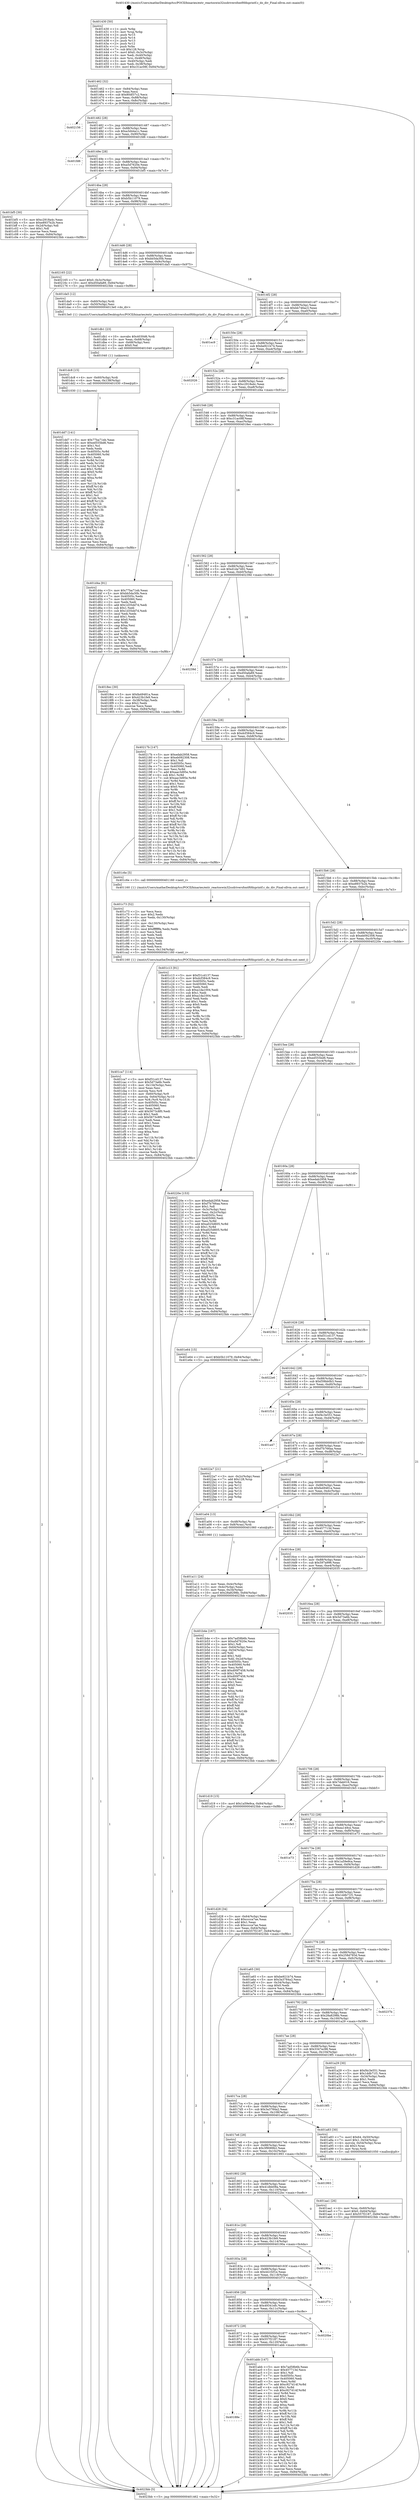 digraph "0x401430" {
  label = "0x401430 (/mnt/c/Users/mathe/Desktop/tcc/POCII/binaries/extr_reactoswin32ssdriversfontftfdsprintf.c_do_div_Final-ollvm.out::main(0))"
  labelloc = "t"
  node[shape=record]

  Entry [label="",width=0.3,height=0.3,shape=circle,fillcolor=black,style=filled]
  "0x401462" [label="{
     0x401462 [32]\l
     | [instrs]\l
     &nbsp;&nbsp;0x401462 \<+6\>: mov -0x84(%rbp),%eax\l
     &nbsp;&nbsp;0x401468 \<+2\>: mov %eax,%ecx\l
     &nbsp;&nbsp;0x40146a \<+6\>: sub $0x80df37c2,%ecx\l
     &nbsp;&nbsp;0x401470 \<+6\>: mov %eax,-0x88(%rbp)\l
     &nbsp;&nbsp;0x401476 \<+6\>: mov %ecx,-0x8c(%rbp)\l
     &nbsp;&nbsp;0x40147c \<+6\>: je 0000000000402156 \<main+0xd26\>\l
  }"]
  "0x402156" [label="{
     0x402156\l
  }", style=dashed]
  "0x401482" [label="{
     0x401482 [28]\l
     | [instrs]\l
     &nbsp;&nbsp;0x401482 \<+5\>: jmp 0000000000401487 \<main+0x57\>\l
     &nbsp;&nbsp;0x401487 \<+6\>: mov -0x88(%rbp),%eax\l
     &nbsp;&nbsp;0x40148d \<+5\>: sub $0xa3d44a1c,%eax\l
     &nbsp;&nbsp;0x401492 \<+6\>: mov %eax,-0x90(%rbp)\l
     &nbsp;&nbsp;0x401498 \<+6\>: je 0000000000401fd6 \<main+0xba6\>\l
  }"]
  Exit [label="",width=0.3,height=0.3,shape=circle,fillcolor=black,style=filled,peripheries=2]
  "0x401fd6" [label="{
     0x401fd6\l
  }", style=dashed]
  "0x40149e" [label="{
     0x40149e [28]\l
     | [instrs]\l
     &nbsp;&nbsp;0x40149e \<+5\>: jmp 00000000004014a3 \<main+0x73\>\l
     &nbsp;&nbsp;0x4014a3 \<+6\>: mov -0x88(%rbp),%eax\l
     &nbsp;&nbsp;0x4014a9 \<+5\>: sub $0xa5d7620e,%eax\l
     &nbsp;&nbsp;0x4014ae \<+6\>: mov %eax,-0x94(%rbp)\l
     &nbsp;&nbsp;0x4014b4 \<+6\>: je 0000000000401bf5 \<main+0x7c5\>\l
  }"]
  "0x401dd7" [label="{
     0x401dd7 [141]\l
     | [instrs]\l
     &nbsp;&nbsp;0x401dd7 \<+5\>: mov $0x77ba71eb,%eax\l
     &nbsp;&nbsp;0x401ddc \<+5\>: mov $0xed555bd6,%esi\l
     &nbsp;&nbsp;0x401de1 \<+2\>: mov $0x1,%cl\l
     &nbsp;&nbsp;0x401de3 \<+2\>: xor %edx,%edx\l
     &nbsp;&nbsp;0x401de5 \<+8\>: mov 0x40505c,%r8d\l
     &nbsp;&nbsp;0x401ded \<+8\>: mov 0x405060,%r9d\l
     &nbsp;&nbsp;0x401df5 \<+3\>: sub $0x1,%edx\l
     &nbsp;&nbsp;0x401df8 \<+3\>: mov %r8d,%r10d\l
     &nbsp;&nbsp;0x401dfb \<+3\>: add %edx,%r10d\l
     &nbsp;&nbsp;0x401dfe \<+4\>: imul %r10d,%r8d\l
     &nbsp;&nbsp;0x401e02 \<+4\>: and $0x1,%r8d\l
     &nbsp;&nbsp;0x401e06 \<+4\>: cmp $0x0,%r8d\l
     &nbsp;&nbsp;0x401e0a \<+4\>: sete %r11b\l
     &nbsp;&nbsp;0x401e0e \<+4\>: cmp $0xa,%r9d\l
     &nbsp;&nbsp;0x401e12 \<+3\>: setl %bl\l
     &nbsp;&nbsp;0x401e15 \<+3\>: mov %r11b,%r14b\l
     &nbsp;&nbsp;0x401e18 \<+4\>: xor $0xff,%r14b\l
     &nbsp;&nbsp;0x401e1c \<+3\>: mov %bl,%r15b\l
     &nbsp;&nbsp;0x401e1f \<+4\>: xor $0xff,%r15b\l
     &nbsp;&nbsp;0x401e23 \<+3\>: xor $0x1,%cl\l
     &nbsp;&nbsp;0x401e26 \<+3\>: mov %r14b,%r12b\l
     &nbsp;&nbsp;0x401e29 \<+4\>: and $0xff,%r12b\l
     &nbsp;&nbsp;0x401e2d \<+3\>: and %cl,%r11b\l
     &nbsp;&nbsp;0x401e30 \<+3\>: mov %r15b,%r13b\l
     &nbsp;&nbsp;0x401e33 \<+4\>: and $0xff,%r13b\l
     &nbsp;&nbsp;0x401e37 \<+2\>: and %cl,%bl\l
     &nbsp;&nbsp;0x401e39 \<+3\>: or %r11b,%r12b\l
     &nbsp;&nbsp;0x401e3c \<+3\>: or %bl,%r13b\l
     &nbsp;&nbsp;0x401e3f \<+3\>: xor %r13b,%r12b\l
     &nbsp;&nbsp;0x401e42 \<+3\>: or %r15b,%r14b\l
     &nbsp;&nbsp;0x401e45 \<+4\>: xor $0xff,%r14b\l
     &nbsp;&nbsp;0x401e49 \<+3\>: or $0x1,%cl\l
     &nbsp;&nbsp;0x401e4c \<+3\>: and %cl,%r14b\l
     &nbsp;&nbsp;0x401e4f \<+3\>: or %r14b,%r12b\l
     &nbsp;&nbsp;0x401e52 \<+4\>: test $0x1,%r12b\l
     &nbsp;&nbsp;0x401e56 \<+3\>: cmovne %esi,%eax\l
     &nbsp;&nbsp;0x401e59 \<+6\>: mov %eax,-0x84(%rbp)\l
     &nbsp;&nbsp;0x401e5f \<+5\>: jmp 00000000004023bb \<main+0xf8b\>\l
  }"]
  "0x401bf5" [label="{
     0x401bf5 [30]\l
     | [instrs]\l
     &nbsp;&nbsp;0x401bf5 \<+5\>: mov $0xc2918a4c,%eax\l
     &nbsp;&nbsp;0x401bfa \<+5\>: mov $0xe8937b2b,%ecx\l
     &nbsp;&nbsp;0x401bff \<+3\>: mov -0x2d(%rbp),%dl\l
     &nbsp;&nbsp;0x401c02 \<+3\>: test $0x1,%dl\l
     &nbsp;&nbsp;0x401c05 \<+3\>: cmovne %ecx,%eax\l
     &nbsp;&nbsp;0x401c08 \<+6\>: mov %eax,-0x84(%rbp)\l
     &nbsp;&nbsp;0x401c0e \<+5\>: jmp 00000000004023bb \<main+0xf8b\>\l
  }"]
  "0x4014ba" [label="{
     0x4014ba [28]\l
     | [instrs]\l
     &nbsp;&nbsp;0x4014ba \<+5\>: jmp 00000000004014bf \<main+0x8f\>\l
     &nbsp;&nbsp;0x4014bf \<+6\>: mov -0x88(%rbp),%eax\l
     &nbsp;&nbsp;0x4014c5 \<+5\>: sub $0xb5b11079,%eax\l
     &nbsp;&nbsp;0x4014ca \<+6\>: mov %eax,-0x98(%rbp)\l
     &nbsp;&nbsp;0x4014d0 \<+6\>: je 0000000000402165 \<main+0xd35\>\l
  }"]
  "0x401dc8" [label="{
     0x401dc8 [15]\l
     | [instrs]\l
     &nbsp;&nbsp;0x401dc8 \<+4\>: mov -0x60(%rbp),%rdi\l
     &nbsp;&nbsp;0x401dcc \<+6\>: mov %eax,-0x138(%rbp)\l
     &nbsp;&nbsp;0x401dd2 \<+5\>: call 0000000000401030 \<free@plt\>\l
     | [calls]\l
     &nbsp;&nbsp;0x401030 \{1\} (unknown)\l
  }"]
  "0x402165" [label="{
     0x402165 [22]\l
     | [instrs]\l
     &nbsp;&nbsp;0x402165 \<+7\>: movl $0x0,-0x3c(%rbp)\l
     &nbsp;&nbsp;0x40216c \<+10\>: movl $0xd50afa89,-0x84(%rbp)\l
     &nbsp;&nbsp;0x402176 \<+5\>: jmp 00000000004023bb \<main+0xf8b\>\l
  }"]
  "0x4014d6" [label="{
     0x4014d6 [28]\l
     | [instrs]\l
     &nbsp;&nbsp;0x4014d6 \<+5\>: jmp 00000000004014db \<main+0xab\>\l
     &nbsp;&nbsp;0x4014db \<+6\>: mov -0x88(%rbp),%eax\l
     &nbsp;&nbsp;0x4014e1 \<+5\>: sub $0xbb5da30b,%eax\l
     &nbsp;&nbsp;0x4014e6 \<+6\>: mov %eax,-0x9c(%rbp)\l
     &nbsp;&nbsp;0x4014ec \<+6\>: je 0000000000401da5 \<main+0x975\>\l
  }"]
  "0x401db1" [label="{
     0x401db1 [23]\l
     | [instrs]\l
     &nbsp;&nbsp;0x401db1 \<+10\>: movabs $0x4030d6,%rdi\l
     &nbsp;&nbsp;0x401dbb \<+3\>: mov %eax,-0x68(%rbp)\l
     &nbsp;&nbsp;0x401dbe \<+3\>: mov -0x68(%rbp),%esi\l
     &nbsp;&nbsp;0x401dc1 \<+2\>: mov $0x0,%al\l
     &nbsp;&nbsp;0x401dc3 \<+5\>: call 0000000000401040 \<printf@plt\>\l
     | [calls]\l
     &nbsp;&nbsp;0x401040 \{1\} (unknown)\l
  }"]
  "0x401da5" [label="{
     0x401da5 [12]\l
     | [instrs]\l
     &nbsp;&nbsp;0x401da5 \<+4\>: mov -0x60(%rbp),%rdi\l
     &nbsp;&nbsp;0x401da9 \<+3\>: mov -0x50(%rbp),%esi\l
     &nbsp;&nbsp;0x401dac \<+5\>: call 00000000004013e0 \<do_div\>\l
     | [calls]\l
     &nbsp;&nbsp;0x4013e0 \{1\} (/mnt/c/Users/mathe/Desktop/tcc/POCII/binaries/extr_reactoswin32ssdriversfontftfdsprintf.c_do_div_Final-ollvm.out::do_div)\l
  }"]
  "0x4014f2" [label="{
     0x4014f2 [28]\l
     | [instrs]\l
     &nbsp;&nbsp;0x4014f2 \<+5\>: jmp 00000000004014f7 \<main+0xc7\>\l
     &nbsp;&nbsp;0x4014f7 \<+6\>: mov -0x88(%rbp),%eax\l
     &nbsp;&nbsp;0x4014fd \<+5\>: sub $0xbb746ac3,%eax\l
     &nbsp;&nbsp;0x401502 \<+6\>: mov %eax,-0xa0(%rbp)\l
     &nbsp;&nbsp;0x401508 \<+6\>: je 0000000000401ec9 \<main+0xa99\>\l
  }"]
  "0x401ca7" [label="{
     0x401ca7 [114]\l
     | [instrs]\l
     &nbsp;&nbsp;0x401ca7 \<+5\>: mov $0xf31cd137,%ecx\l
     &nbsp;&nbsp;0x401cac \<+5\>: mov $0x5d73a6b,%edx\l
     &nbsp;&nbsp;0x401cb1 \<+6\>: mov -0x134(%rbp),%esi\l
     &nbsp;&nbsp;0x401cb7 \<+3\>: imul %eax,%esi\l
     &nbsp;&nbsp;0x401cba \<+3\>: movslq %esi,%r8\l
     &nbsp;&nbsp;0x401cbd \<+4\>: mov -0x60(%rbp),%r9\l
     &nbsp;&nbsp;0x401cc1 \<+4\>: movslq -0x64(%rbp),%r10\l
     &nbsp;&nbsp;0x401cc5 \<+4\>: mov %r8,(%r9,%r10,8)\l
     &nbsp;&nbsp;0x401cc9 \<+7\>: mov 0x40505c,%eax\l
     &nbsp;&nbsp;0x401cd0 \<+7\>: mov 0x405060,%esi\l
     &nbsp;&nbsp;0x401cd7 \<+2\>: mov %eax,%edi\l
     &nbsp;&nbsp;0x401cd9 \<+6\>: add $0x5673c8f0,%edi\l
     &nbsp;&nbsp;0x401cdf \<+3\>: sub $0x1,%edi\l
     &nbsp;&nbsp;0x401ce2 \<+6\>: sub $0x5673c8f0,%edi\l
     &nbsp;&nbsp;0x401ce8 \<+3\>: imul %edi,%eax\l
     &nbsp;&nbsp;0x401ceb \<+3\>: and $0x1,%eax\l
     &nbsp;&nbsp;0x401cee \<+3\>: cmp $0x0,%eax\l
     &nbsp;&nbsp;0x401cf1 \<+4\>: sete %r11b\l
     &nbsp;&nbsp;0x401cf5 \<+3\>: cmp $0xa,%esi\l
     &nbsp;&nbsp;0x401cf8 \<+3\>: setl %bl\l
     &nbsp;&nbsp;0x401cfb \<+3\>: mov %r11b,%r14b\l
     &nbsp;&nbsp;0x401cfe \<+3\>: and %bl,%r14b\l
     &nbsp;&nbsp;0x401d01 \<+3\>: xor %bl,%r11b\l
     &nbsp;&nbsp;0x401d04 \<+3\>: or %r11b,%r14b\l
     &nbsp;&nbsp;0x401d07 \<+4\>: test $0x1,%r14b\l
     &nbsp;&nbsp;0x401d0b \<+3\>: cmovne %edx,%ecx\l
     &nbsp;&nbsp;0x401d0e \<+6\>: mov %ecx,-0x84(%rbp)\l
     &nbsp;&nbsp;0x401d14 \<+5\>: jmp 00000000004023bb \<main+0xf8b\>\l
  }"]
  "0x401ec9" [label="{
     0x401ec9\l
  }", style=dashed]
  "0x40150e" [label="{
     0x40150e [28]\l
     | [instrs]\l
     &nbsp;&nbsp;0x40150e \<+5\>: jmp 0000000000401513 \<main+0xe3\>\l
     &nbsp;&nbsp;0x401513 \<+6\>: mov -0x88(%rbp),%eax\l
     &nbsp;&nbsp;0x401519 \<+5\>: sub $0xbe921b74,%eax\l
     &nbsp;&nbsp;0x40151e \<+6\>: mov %eax,-0xa4(%rbp)\l
     &nbsp;&nbsp;0x401524 \<+6\>: je 0000000000402026 \<main+0xbf6\>\l
  }"]
  "0x401c73" [label="{
     0x401c73 [52]\l
     | [instrs]\l
     &nbsp;&nbsp;0x401c73 \<+2\>: xor %ecx,%ecx\l
     &nbsp;&nbsp;0x401c75 \<+5\>: mov $0x2,%edx\l
     &nbsp;&nbsp;0x401c7a \<+6\>: mov %edx,-0x130(%rbp)\l
     &nbsp;&nbsp;0x401c80 \<+1\>: cltd\l
     &nbsp;&nbsp;0x401c81 \<+6\>: mov -0x130(%rbp),%esi\l
     &nbsp;&nbsp;0x401c87 \<+2\>: idiv %esi\l
     &nbsp;&nbsp;0x401c89 \<+6\>: imul $0xfffffffe,%edx,%edx\l
     &nbsp;&nbsp;0x401c8f \<+2\>: mov %ecx,%edi\l
     &nbsp;&nbsp;0x401c91 \<+2\>: sub %edx,%edi\l
     &nbsp;&nbsp;0x401c93 \<+2\>: mov %ecx,%edx\l
     &nbsp;&nbsp;0x401c95 \<+3\>: sub $0x1,%edx\l
     &nbsp;&nbsp;0x401c98 \<+2\>: add %edx,%edi\l
     &nbsp;&nbsp;0x401c9a \<+2\>: sub %edi,%ecx\l
     &nbsp;&nbsp;0x401c9c \<+6\>: mov %ecx,-0x134(%rbp)\l
     &nbsp;&nbsp;0x401ca2 \<+5\>: call 0000000000401160 \<next_i\>\l
     | [calls]\l
     &nbsp;&nbsp;0x401160 \{1\} (/mnt/c/Users/mathe/Desktop/tcc/POCII/binaries/extr_reactoswin32ssdriversfontftfdsprintf.c_do_div_Final-ollvm.out::next_i)\l
  }"]
  "0x402026" [label="{
     0x402026\l
  }", style=dashed]
  "0x40152a" [label="{
     0x40152a [28]\l
     | [instrs]\l
     &nbsp;&nbsp;0x40152a \<+5\>: jmp 000000000040152f \<main+0xff\>\l
     &nbsp;&nbsp;0x40152f \<+6\>: mov -0x88(%rbp),%eax\l
     &nbsp;&nbsp;0x401535 \<+5\>: sub $0xc2918a4c,%eax\l
     &nbsp;&nbsp;0x40153a \<+6\>: mov %eax,-0xa8(%rbp)\l
     &nbsp;&nbsp;0x401540 \<+6\>: je 0000000000401d4a \<main+0x91a\>\l
  }"]
  "0x40188e" [label="{
     0x40188e\l
  }", style=dashed]
  "0x401d4a" [label="{
     0x401d4a [91]\l
     | [instrs]\l
     &nbsp;&nbsp;0x401d4a \<+5\>: mov $0x77ba71eb,%eax\l
     &nbsp;&nbsp;0x401d4f \<+5\>: mov $0xbb5da30b,%ecx\l
     &nbsp;&nbsp;0x401d54 \<+7\>: mov 0x40505c,%edx\l
     &nbsp;&nbsp;0x401d5b \<+7\>: mov 0x405060,%esi\l
     &nbsp;&nbsp;0x401d62 \<+2\>: mov %edx,%edi\l
     &nbsp;&nbsp;0x401d64 \<+6\>: add $0x1d35dd7d,%edi\l
     &nbsp;&nbsp;0x401d6a \<+3\>: sub $0x1,%edi\l
     &nbsp;&nbsp;0x401d6d \<+6\>: sub $0x1d35dd7d,%edi\l
     &nbsp;&nbsp;0x401d73 \<+3\>: imul %edi,%edx\l
     &nbsp;&nbsp;0x401d76 \<+3\>: and $0x1,%edx\l
     &nbsp;&nbsp;0x401d79 \<+3\>: cmp $0x0,%edx\l
     &nbsp;&nbsp;0x401d7c \<+4\>: sete %r8b\l
     &nbsp;&nbsp;0x401d80 \<+3\>: cmp $0xa,%esi\l
     &nbsp;&nbsp;0x401d83 \<+4\>: setl %r9b\l
     &nbsp;&nbsp;0x401d87 \<+3\>: mov %r8b,%r10b\l
     &nbsp;&nbsp;0x401d8a \<+3\>: and %r9b,%r10b\l
     &nbsp;&nbsp;0x401d8d \<+3\>: xor %r9b,%r8b\l
     &nbsp;&nbsp;0x401d90 \<+3\>: or %r8b,%r10b\l
     &nbsp;&nbsp;0x401d93 \<+4\>: test $0x1,%r10b\l
     &nbsp;&nbsp;0x401d97 \<+3\>: cmovne %ecx,%eax\l
     &nbsp;&nbsp;0x401d9a \<+6\>: mov %eax,-0x84(%rbp)\l
     &nbsp;&nbsp;0x401da0 \<+5\>: jmp 00000000004023bb \<main+0xf8b\>\l
  }"]
  "0x401546" [label="{
     0x401546 [28]\l
     | [instrs]\l
     &nbsp;&nbsp;0x401546 \<+5\>: jmp 000000000040154b \<main+0x11b\>\l
     &nbsp;&nbsp;0x40154b \<+6\>: mov -0x88(%rbp),%eax\l
     &nbsp;&nbsp;0x401551 \<+5\>: sub $0xc31ac08f,%eax\l
     &nbsp;&nbsp;0x401556 \<+6\>: mov %eax,-0xac(%rbp)\l
     &nbsp;&nbsp;0x40155c \<+6\>: je 00000000004018ec \<main+0x4bc\>\l
  }"]
  "0x401abb" [label="{
     0x401abb [147]\l
     | [instrs]\l
     &nbsp;&nbsp;0x401abb \<+5\>: mov $0x7ad58b6b,%eax\l
     &nbsp;&nbsp;0x401ac0 \<+5\>: mov $0x457713d,%ecx\l
     &nbsp;&nbsp;0x401ac5 \<+2\>: mov $0x1,%dl\l
     &nbsp;&nbsp;0x401ac7 \<+7\>: mov 0x40505c,%esi\l
     &nbsp;&nbsp;0x401ace \<+7\>: mov 0x405060,%edi\l
     &nbsp;&nbsp;0x401ad5 \<+3\>: mov %esi,%r8d\l
     &nbsp;&nbsp;0x401ad8 \<+7\>: add $0xc927d14f,%r8d\l
     &nbsp;&nbsp;0x401adf \<+4\>: sub $0x1,%r8d\l
     &nbsp;&nbsp;0x401ae3 \<+7\>: sub $0xc927d14f,%r8d\l
     &nbsp;&nbsp;0x401aea \<+4\>: imul %r8d,%esi\l
     &nbsp;&nbsp;0x401aee \<+3\>: and $0x1,%esi\l
     &nbsp;&nbsp;0x401af1 \<+3\>: cmp $0x0,%esi\l
     &nbsp;&nbsp;0x401af4 \<+4\>: sete %r9b\l
     &nbsp;&nbsp;0x401af8 \<+3\>: cmp $0xa,%edi\l
     &nbsp;&nbsp;0x401afb \<+4\>: setl %r10b\l
     &nbsp;&nbsp;0x401aff \<+3\>: mov %r9b,%r11b\l
     &nbsp;&nbsp;0x401b02 \<+4\>: xor $0xff,%r11b\l
     &nbsp;&nbsp;0x401b06 \<+3\>: mov %r10b,%bl\l
     &nbsp;&nbsp;0x401b09 \<+3\>: xor $0xff,%bl\l
     &nbsp;&nbsp;0x401b0c \<+3\>: xor $0x1,%dl\l
     &nbsp;&nbsp;0x401b0f \<+3\>: mov %r11b,%r14b\l
     &nbsp;&nbsp;0x401b12 \<+4\>: and $0xff,%r14b\l
     &nbsp;&nbsp;0x401b16 \<+3\>: and %dl,%r9b\l
     &nbsp;&nbsp;0x401b19 \<+3\>: mov %bl,%r15b\l
     &nbsp;&nbsp;0x401b1c \<+4\>: and $0xff,%r15b\l
     &nbsp;&nbsp;0x401b20 \<+3\>: and %dl,%r10b\l
     &nbsp;&nbsp;0x401b23 \<+3\>: or %r9b,%r14b\l
     &nbsp;&nbsp;0x401b26 \<+3\>: or %r10b,%r15b\l
     &nbsp;&nbsp;0x401b29 \<+3\>: xor %r15b,%r14b\l
     &nbsp;&nbsp;0x401b2c \<+3\>: or %bl,%r11b\l
     &nbsp;&nbsp;0x401b2f \<+4\>: xor $0xff,%r11b\l
     &nbsp;&nbsp;0x401b33 \<+3\>: or $0x1,%dl\l
     &nbsp;&nbsp;0x401b36 \<+3\>: and %dl,%r11b\l
     &nbsp;&nbsp;0x401b39 \<+3\>: or %r11b,%r14b\l
     &nbsp;&nbsp;0x401b3c \<+4\>: test $0x1,%r14b\l
     &nbsp;&nbsp;0x401b40 \<+3\>: cmovne %ecx,%eax\l
     &nbsp;&nbsp;0x401b43 \<+6\>: mov %eax,-0x84(%rbp)\l
     &nbsp;&nbsp;0x401b49 \<+5\>: jmp 00000000004023bb \<main+0xf8b\>\l
  }"]
  "0x4018ec" [label="{
     0x4018ec [30]\l
     | [instrs]\l
     &nbsp;&nbsp;0x4018ec \<+5\>: mov $0xfa49481a,%eax\l
     &nbsp;&nbsp;0x4018f1 \<+5\>: mov $0x423b1fe9,%ecx\l
     &nbsp;&nbsp;0x4018f6 \<+3\>: mov -0x38(%rbp),%edx\l
     &nbsp;&nbsp;0x4018f9 \<+3\>: cmp $0x2,%edx\l
     &nbsp;&nbsp;0x4018fc \<+3\>: cmovne %ecx,%eax\l
     &nbsp;&nbsp;0x4018ff \<+6\>: mov %eax,-0x84(%rbp)\l
     &nbsp;&nbsp;0x401905 \<+5\>: jmp 00000000004023bb \<main+0xf8b\>\l
  }"]
  "0x401562" [label="{
     0x401562 [28]\l
     | [instrs]\l
     &nbsp;&nbsp;0x401562 \<+5\>: jmp 0000000000401567 \<main+0x137\>\l
     &nbsp;&nbsp;0x401567 \<+6\>: mov -0x88(%rbp),%eax\l
     &nbsp;&nbsp;0x40156d \<+5\>: sub $0xd1da7492,%eax\l
     &nbsp;&nbsp;0x401572 \<+6\>: mov %eax,-0xb0(%rbp)\l
     &nbsp;&nbsp;0x401578 \<+6\>: je 000000000040239d \<main+0xf6d\>\l
  }"]
  "0x4023bb" [label="{
     0x4023bb [5]\l
     | [instrs]\l
     &nbsp;&nbsp;0x4023bb \<+5\>: jmp 0000000000401462 \<main+0x32\>\l
  }"]
  "0x401430" [label="{
     0x401430 [50]\l
     | [instrs]\l
     &nbsp;&nbsp;0x401430 \<+1\>: push %rbp\l
     &nbsp;&nbsp;0x401431 \<+3\>: mov %rsp,%rbp\l
     &nbsp;&nbsp;0x401434 \<+2\>: push %r15\l
     &nbsp;&nbsp;0x401436 \<+2\>: push %r14\l
     &nbsp;&nbsp;0x401438 \<+2\>: push %r13\l
     &nbsp;&nbsp;0x40143a \<+2\>: push %r12\l
     &nbsp;&nbsp;0x40143c \<+1\>: push %rbx\l
     &nbsp;&nbsp;0x40143d \<+7\>: sub $0x128,%rsp\l
     &nbsp;&nbsp;0x401444 \<+7\>: movl $0x0,-0x3c(%rbp)\l
     &nbsp;&nbsp;0x40144b \<+3\>: mov %edi,-0x40(%rbp)\l
     &nbsp;&nbsp;0x40144e \<+4\>: mov %rsi,-0x48(%rbp)\l
     &nbsp;&nbsp;0x401452 \<+3\>: mov -0x40(%rbp),%edi\l
     &nbsp;&nbsp;0x401455 \<+3\>: mov %edi,-0x38(%rbp)\l
     &nbsp;&nbsp;0x401458 \<+10\>: movl $0xc31ac08f,-0x84(%rbp)\l
  }"]
  "0x401872" [label="{
     0x401872 [28]\l
     | [instrs]\l
     &nbsp;&nbsp;0x401872 \<+5\>: jmp 0000000000401877 \<main+0x447\>\l
     &nbsp;&nbsp;0x401877 \<+6\>: mov -0x88(%rbp),%eax\l
     &nbsp;&nbsp;0x40187d \<+5\>: sub $0x557f2187,%eax\l
     &nbsp;&nbsp;0x401882 \<+6\>: mov %eax,-0x120(%rbp)\l
     &nbsp;&nbsp;0x401888 \<+6\>: je 0000000000401abb \<main+0x68b\>\l
  }"]
  "0x40239d" [label="{
     0x40239d\l
  }", style=dashed]
  "0x40157e" [label="{
     0x40157e [28]\l
     | [instrs]\l
     &nbsp;&nbsp;0x40157e \<+5\>: jmp 0000000000401583 \<main+0x153\>\l
     &nbsp;&nbsp;0x401583 \<+6\>: mov -0x88(%rbp),%eax\l
     &nbsp;&nbsp;0x401589 \<+5\>: sub $0xd50afa89,%eax\l
     &nbsp;&nbsp;0x40158e \<+6\>: mov %eax,-0xb4(%rbp)\l
     &nbsp;&nbsp;0x401594 \<+6\>: je 000000000040217b \<main+0xd4b\>\l
  }"]
  "0x4020be" [label="{
     0x4020be\l
  }", style=dashed]
  "0x40217b" [label="{
     0x40217b [147]\l
     | [instrs]\l
     &nbsp;&nbsp;0x40217b \<+5\>: mov $0xedab2958,%eax\l
     &nbsp;&nbsp;0x402180 \<+5\>: mov $0xeb092308,%ecx\l
     &nbsp;&nbsp;0x402185 \<+2\>: mov $0x1,%dl\l
     &nbsp;&nbsp;0x402187 \<+7\>: mov 0x40505c,%esi\l
     &nbsp;&nbsp;0x40218e \<+7\>: mov 0x405060,%edi\l
     &nbsp;&nbsp;0x402195 \<+3\>: mov %esi,%r8d\l
     &nbsp;&nbsp;0x402198 \<+7\>: add $0xaac3d95e,%r8d\l
     &nbsp;&nbsp;0x40219f \<+4\>: sub $0x1,%r8d\l
     &nbsp;&nbsp;0x4021a3 \<+7\>: sub $0xaac3d95e,%r8d\l
     &nbsp;&nbsp;0x4021aa \<+4\>: imul %r8d,%esi\l
     &nbsp;&nbsp;0x4021ae \<+3\>: and $0x1,%esi\l
     &nbsp;&nbsp;0x4021b1 \<+3\>: cmp $0x0,%esi\l
     &nbsp;&nbsp;0x4021b4 \<+4\>: sete %r9b\l
     &nbsp;&nbsp;0x4021b8 \<+3\>: cmp $0xa,%edi\l
     &nbsp;&nbsp;0x4021bb \<+4\>: setl %r10b\l
     &nbsp;&nbsp;0x4021bf \<+3\>: mov %r9b,%r11b\l
     &nbsp;&nbsp;0x4021c2 \<+4\>: xor $0xff,%r11b\l
     &nbsp;&nbsp;0x4021c6 \<+3\>: mov %r10b,%bl\l
     &nbsp;&nbsp;0x4021c9 \<+3\>: xor $0xff,%bl\l
     &nbsp;&nbsp;0x4021cc \<+3\>: xor $0x1,%dl\l
     &nbsp;&nbsp;0x4021cf \<+3\>: mov %r11b,%r14b\l
     &nbsp;&nbsp;0x4021d2 \<+4\>: and $0xff,%r14b\l
     &nbsp;&nbsp;0x4021d6 \<+3\>: and %dl,%r9b\l
     &nbsp;&nbsp;0x4021d9 \<+3\>: mov %bl,%r15b\l
     &nbsp;&nbsp;0x4021dc \<+4\>: and $0xff,%r15b\l
     &nbsp;&nbsp;0x4021e0 \<+3\>: and %dl,%r10b\l
     &nbsp;&nbsp;0x4021e3 \<+3\>: or %r9b,%r14b\l
     &nbsp;&nbsp;0x4021e6 \<+3\>: or %r10b,%r15b\l
     &nbsp;&nbsp;0x4021e9 \<+3\>: xor %r15b,%r14b\l
     &nbsp;&nbsp;0x4021ec \<+3\>: or %bl,%r11b\l
     &nbsp;&nbsp;0x4021ef \<+4\>: xor $0xff,%r11b\l
     &nbsp;&nbsp;0x4021f3 \<+3\>: or $0x1,%dl\l
     &nbsp;&nbsp;0x4021f6 \<+3\>: and %dl,%r11b\l
     &nbsp;&nbsp;0x4021f9 \<+3\>: or %r11b,%r14b\l
     &nbsp;&nbsp;0x4021fc \<+4\>: test $0x1,%r14b\l
     &nbsp;&nbsp;0x402200 \<+3\>: cmovne %ecx,%eax\l
     &nbsp;&nbsp;0x402203 \<+6\>: mov %eax,-0x84(%rbp)\l
     &nbsp;&nbsp;0x402209 \<+5\>: jmp 00000000004023bb \<main+0xf8b\>\l
  }"]
  "0x40159a" [label="{
     0x40159a [28]\l
     | [instrs]\l
     &nbsp;&nbsp;0x40159a \<+5\>: jmp 000000000040159f \<main+0x16f\>\l
     &nbsp;&nbsp;0x40159f \<+6\>: mov -0x88(%rbp),%eax\l
     &nbsp;&nbsp;0x4015a5 \<+5\>: sub $0xdcf384c9,%eax\l
     &nbsp;&nbsp;0x4015aa \<+6\>: mov %eax,-0xb8(%rbp)\l
     &nbsp;&nbsp;0x4015b0 \<+6\>: je 0000000000401c6e \<main+0x83e\>\l
  }"]
  "0x401856" [label="{
     0x401856 [28]\l
     | [instrs]\l
     &nbsp;&nbsp;0x401856 \<+5\>: jmp 000000000040185b \<main+0x42b\>\l
     &nbsp;&nbsp;0x40185b \<+6\>: mov -0x88(%rbp),%eax\l
     &nbsp;&nbsp;0x401861 \<+5\>: sub $0x49341efc,%eax\l
     &nbsp;&nbsp;0x401866 \<+6\>: mov %eax,-0x11c(%rbp)\l
     &nbsp;&nbsp;0x40186c \<+6\>: je 00000000004020be \<main+0xc8e\>\l
  }"]
  "0x401c6e" [label="{
     0x401c6e [5]\l
     | [instrs]\l
     &nbsp;&nbsp;0x401c6e \<+5\>: call 0000000000401160 \<next_i\>\l
     | [calls]\l
     &nbsp;&nbsp;0x401160 \{1\} (/mnt/c/Users/mathe/Desktop/tcc/POCII/binaries/extr_reactoswin32ssdriversfontftfdsprintf.c_do_div_Final-ollvm.out::next_i)\l
  }"]
  "0x4015b6" [label="{
     0x4015b6 [28]\l
     | [instrs]\l
     &nbsp;&nbsp;0x4015b6 \<+5\>: jmp 00000000004015bb \<main+0x18b\>\l
     &nbsp;&nbsp;0x4015bb \<+6\>: mov -0x88(%rbp),%eax\l
     &nbsp;&nbsp;0x4015c1 \<+5\>: sub $0xe8937b2b,%eax\l
     &nbsp;&nbsp;0x4015c6 \<+6\>: mov %eax,-0xbc(%rbp)\l
     &nbsp;&nbsp;0x4015cc \<+6\>: je 0000000000401c13 \<main+0x7e3\>\l
  }"]
  "0x401f73" [label="{
     0x401f73\l
  }", style=dashed]
  "0x401c13" [label="{
     0x401c13 [91]\l
     | [instrs]\l
     &nbsp;&nbsp;0x401c13 \<+5\>: mov $0xf31cd137,%eax\l
     &nbsp;&nbsp;0x401c18 \<+5\>: mov $0xdcf384c9,%ecx\l
     &nbsp;&nbsp;0x401c1d \<+7\>: mov 0x40505c,%edx\l
     &nbsp;&nbsp;0x401c24 \<+7\>: mov 0x405060,%esi\l
     &nbsp;&nbsp;0x401c2b \<+2\>: mov %edx,%edi\l
     &nbsp;&nbsp;0x401c2d \<+6\>: sub $0xa1da1004,%edi\l
     &nbsp;&nbsp;0x401c33 \<+3\>: sub $0x1,%edi\l
     &nbsp;&nbsp;0x401c36 \<+6\>: add $0xa1da1004,%edi\l
     &nbsp;&nbsp;0x401c3c \<+3\>: imul %edi,%edx\l
     &nbsp;&nbsp;0x401c3f \<+3\>: and $0x1,%edx\l
     &nbsp;&nbsp;0x401c42 \<+3\>: cmp $0x0,%edx\l
     &nbsp;&nbsp;0x401c45 \<+4\>: sete %r8b\l
     &nbsp;&nbsp;0x401c49 \<+3\>: cmp $0xa,%esi\l
     &nbsp;&nbsp;0x401c4c \<+4\>: setl %r9b\l
     &nbsp;&nbsp;0x401c50 \<+3\>: mov %r8b,%r10b\l
     &nbsp;&nbsp;0x401c53 \<+3\>: and %r9b,%r10b\l
     &nbsp;&nbsp;0x401c56 \<+3\>: xor %r9b,%r8b\l
     &nbsp;&nbsp;0x401c59 \<+3\>: or %r8b,%r10b\l
     &nbsp;&nbsp;0x401c5c \<+4\>: test $0x1,%r10b\l
     &nbsp;&nbsp;0x401c60 \<+3\>: cmovne %ecx,%eax\l
     &nbsp;&nbsp;0x401c63 \<+6\>: mov %eax,-0x84(%rbp)\l
     &nbsp;&nbsp;0x401c69 \<+5\>: jmp 00000000004023bb \<main+0xf8b\>\l
  }"]
  "0x4015d2" [label="{
     0x4015d2 [28]\l
     | [instrs]\l
     &nbsp;&nbsp;0x4015d2 \<+5\>: jmp 00000000004015d7 \<main+0x1a7\>\l
     &nbsp;&nbsp;0x4015d7 \<+6\>: mov -0x88(%rbp),%eax\l
     &nbsp;&nbsp;0x4015dd \<+5\>: sub $0xeb092308,%eax\l
     &nbsp;&nbsp;0x4015e2 \<+6\>: mov %eax,-0xc0(%rbp)\l
     &nbsp;&nbsp;0x4015e8 \<+6\>: je 000000000040220e \<main+0xdde\>\l
  }"]
  "0x40183a" [label="{
     0x40183a [28]\l
     | [instrs]\l
     &nbsp;&nbsp;0x40183a \<+5\>: jmp 000000000040183f \<main+0x40f\>\l
     &nbsp;&nbsp;0x40183f \<+6\>: mov -0x88(%rbp),%eax\l
     &nbsp;&nbsp;0x401845 \<+5\>: sub $0x441f2f1e,%eax\l
     &nbsp;&nbsp;0x40184a \<+6\>: mov %eax,-0x118(%rbp)\l
     &nbsp;&nbsp;0x401850 \<+6\>: je 0000000000401f73 \<main+0xb43\>\l
  }"]
  "0x40220e" [label="{
     0x40220e [153]\l
     | [instrs]\l
     &nbsp;&nbsp;0x40220e \<+5\>: mov $0xedab2958,%eax\l
     &nbsp;&nbsp;0x402213 \<+5\>: mov $0xf7b766aa,%ecx\l
     &nbsp;&nbsp;0x402218 \<+2\>: mov $0x1,%dl\l
     &nbsp;&nbsp;0x40221a \<+3\>: mov -0x3c(%rbp),%esi\l
     &nbsp;&nbsp;0x40221d \<+3\>: mov %esi,-0x2c(%rbp)\l
     &nbsp;&nbsp;0x402220 \<+7\>: mov 0x40505c,%esi\l
     &nbsp;&nbsp;0x402227 \<+7\>: mov 0x405060,%edi\l
     &nbsp;&nbsp;0x40222e \<+3\>: mov %esi,%r8d\l
     &nbsp;&nbsp;0x402231 \<+7\>: add $0xa025d605,%r8d\l
     &nbsp;&nbsp;0x402238 \<+4\>: sub $0x1,%r8d\l
     &nbsp;&nbsp;0x40223c \<+7\>: sub $0xa025d605,%r8d\l
     &nbsp;&nbsp;0x402243 \<+4\>: imul %r8d,%esi\l
     &nbsp;&nbsp;0x402247 \<+3\>: and $0x1,%esi\l
     &nbsp;&nbsp;0x40224a \<+3\>: cmp $0x0,%esi\l
     &nbsp;&nbsp;0x40224d \<+4\>: sete %r9b\l
     &nbsp;&nbsp;0x402251 \<+3\>: cmp $0xa,%edi\l
     &nbsp;&nbsp;0x402254 \<+4\>: setl %r10b\l
     &nbsp;&nbsp;0x402258 \<+3\>: mov %r9b,%r11b\l
     &nbsp;&nbsp;0x40225b \<+4\>: xor $0xff,%r11b\l
     &nbsp;&nbsp;0x40225f \<+3\>: mov %r10b,%bl\l
     &nbsp;&nbsp;0x402262 \<+3\>: xor $0xff,%bl\l
     &nbsp;&nbsp;0x402265 \<+3\>: xor $0x1,%dl\l
     &nbsp;&nbsp;0x402268 \<+3\>: mov %r11b,%r14b\l
     &nbsp;&nbsp;0x40226b \<+4\>: and $0xff,%r14b\l
     &nbsp;&nbsp;0x40226f \<+3\>: and %dl,%r9b\l
     &nbsp;&nbsp;0x402272 \<+3\>: mov %bl,%r15b\l
     &nbsp;&nbsp;0x402275 \<+4\>: and $0xff,%r15b\l
     &nbsp;&nbsp;0x402279 \<+3\>: and %dl,%r10b\l
     &nbsp;&nbsp;0x40227c \<+3\>: or %r9b,%r14b\l
     &nbsp;&nbsp;0x40227f \<+3\>: or %r10b,%r15b\l
     &nbsp;&nbsp;0x402282 \<+3\>: xor %r15b,%r14b\l
     &nbsp;&nbsp;0x402285 \<+3\>: or %bl,%r11b\l
     &nbsp;&nbsp;0x402288 \<+4\>: xor $0xff,%r11b\l
     &nbsp;&nbsp;0x40228c \<+3\>: or $0x1,%dl\l
     &nbsp;&nbsp;0x40228f \<+3\>: and %dl,%r11b\l
     &nbsp;&nbsp;0x402292 \<+3\>: or %r11b,%r14b\l
     &nbsp;&nbsp;0x402295 \<+4\>: test $0x1,%r14b\l
     &nbsp;&nbsp;0x402299 \<+3\>: cmovne %ecx,%eax\l
     &nbsp;&nbsp;0x40229c \<+6\>: mov %eax,-0x84(%rbp)\l
     &nbsp;&nbsp;0x4022a2 \<+5\>: jmp 00000000004023bb \<main+0xf8b\>\l
  }"]
  "0x4015ee" [label="{
     0x4015ee [28]\l
     | [instrs]\l
     &nbsp;&nbsp;0x4015ee \<+5\>: jmp 00000000004015f3 \<main+0x1c3\>\l
     &nbsp;&nbsp;0x4015f3 \<+6\>: mov -0x88(%rbp),%eax\l
     &nbsp;&nbsp;0x4015f9 \<+5\>: sub $0xed555bd6,%eax\l
     &nbsp;&nbsp;0x4015fe \<+6\>: mov %eax,-0xc4(%rbp)\l
     &nbsp;&nbsp;0x401604 \<+6\>: je 0000000000401e64 \<main+0xa34\>\l
  }"]
  "0x40190a" [label="{
     0x40190a\l
  }", style=dashed]
  "0x401e64" [label="{
     0x401e64 [15]\l
     | [instrs]\l
     &nbsp;&nbsp;0x401e64 \<+10\>: movl $0xb5b11079,-0x84(%rbp)\l
     &nbsp;&nbsp;0x401e6e \<+5\>: jmp 00000000004023bb \<main+0xf8b\>\l
  }"]
  "0x40160a" [label="{
     0x40160a [28]\l
     | [instrs]\l
     &nbsp;&nbsp;0x40160a \<+5\>: jmp 000000000040160f \<main+0x1df\>\l
     &nbsp;&nbsp;0x40160f \<+6\>: mov -0x88(%rbp),%eax\l
     &nbsp;&nbsp;0x401615 \<+5\>: sub $0xedab2958,%eax\l
     &nbsp;&nbsp;0x40161a \<+6\>: mov %eax,-0xc8(%rbp)\l
     &nbsp;&nbsp;0x401620 \<+6\>: je 00000000004023b1 \<main+0xf81\>\l
  }"]
  "0x40181e" [label="{
     0x40181e [28]\l
     | [instrs]\l
     &nbsp;&nbsp;0x40181e \<+5\>: jmp 0000000000401823 \<main+0x3f3\>\l
     &nbsp;&nbsp;0x401823 \<+6\>: mov -0x88(%rbp),%eax\l
     &nbsp;&nbsp;0x401829 \<+5\>: sub $0x423b1fe9,%eax\l
     &nbsp;&nbsp;0x40182e \<+6\>: mov %eax,-0x114(%rbp)\l
     &nbsp;&nbsp;0x401834 \<+6\>: je 000000000040190a \<main+0x4da\>\l
  }"]
  "0x4023b1" [label="{
     0x4023b1\l
  }", style=dashed]
  "0x401626" [label="{
     0x401626 [28]\l
     | [instrs]\l
     &nbsp;&nbsp;0x401626 \<+5\>: jmp 000000000040162b \<main+0x1fb\>\l
     &nbsp;&nbsp;0x40162b \<+6\>: mov -0x88(%rbp),%eax\l
     &nbsp;&nbsp;0x401631 \<+5\>: sub $0xf31cd137,%eax\l
     &nbsp;&nbsp;0x401636 \<+6\>: mov %eax,-0xcc(%rbp)\l
     &nbsp;&nbsp;0x40163c \<+6\>: je 00000000004022e6 \<main+0xeb6\>\l
  }"]
  "0x4022bc" [label="{
     0x4022bc\l
  }", style=dashed]
  "0x4022e6" [label="{
     0x4022e6\l
  }", style=dashed]
  "0x401642" [label="{
     0x401642 [28]\l
     | [instrs]\l
     &nbsp;&nbsp;0x401642 \<+5\>: jmp 0000000000401647 \<main+0x217\>\l
     &nbsp;&nbsp;0x401647 \<+6\>: mov -0x88(%rbp),%eax\l
     &nbsp;&nbsp;0x40164d \<+5\>: sub $0xf39bb0b3,%eax\l
     &nbsp;&nbsp;0x401652 \<+6\>: mov %eax,-0xd0(%rbp)\l
     &nbsp;&nbsp;0x401658 \<+6\>: je 0000000000401f1d \<main+0xaed\>\l
  }"]
  "0x401802" [label="{
     0x401802 [28]\l
     | [instrs]\l
     &nbsp;&nbsp;0x401802 \<+5\>: jmp 0000000000401807 \<main+0x3d7\>\l
     &nbsp;&nbsp;0x401807 \<+6\>: mov -0x88(%rbp),%eax\l
     &nbsp;&nbsp;0x40180d \<+5\>: sub $0x41dbb08a,%eax\l
     &nbsp;&nbsp;0x401812 \<+6\>: mov %eax,-0x110(%rbp)\l
     &nbsp;&nbsp;0x401818 \<+6\>: je 00000000004022bc \<main+0xe8c\>\l
  }"]
  "0x401f1d" [label="{
     0x401f1d\l
  }", style=dashed]
  "0x40165e" [label="{
     0x40165e [28]\l
     | [instrs]\l
     &nbsp;&nbsp;0x40165e \<+5\>: jmp 0000000000401663 \<main+0x233\>\l
     &nbsp;&nbsp;0x401663 \<+6\>: mov -0x88(%rbp),%eax\l
     &nbsp;&nbsp;0x401669 \<+5\>: sub $0xf4c3e551,%eax\l
     &nbsp;&nbsp;0x40166e \<+6\>: mov %eax,-0xd4(%rbp)\l
     &nbsp;&nbsp;0x401674 \<+6\>: je 0000000000401a47 \<main+0x617\>\l
  }"]
  "0x401993" [label="{
     0x401993\l
  }", style=dashed]
  "0x401a47" [label="{
     0x401a47\l
  }", style=dashed]
  "0x40167a" [label="{
     0x40167a [28]\l
     | [instrs]\l
     &nbsp;&nbsp;0x40167a \<+5\>: jmp 000000000040167f \<main+0x24f\>\l
     &nbsp;&nbsp;0x40167f \<+6\>: mov -0x88(%rbp),%eax\l
     &nbsp;&nbsp;0x401685 \<+5\>: sub $0xf7b766aa,%eax\l
     &nbsp;&nbsp;0x40168a \<+6\>: mov %eax,-0xd8(%rbp)\l
     &nbsp;&nbsp;0x401690 \<+6\>: je 00000000004022a7 \<main+0xe77\>\l
  }"]
  "0x401aa1" [label="{
     0x401aa1 [26]\l
     | [instrs]\l
     &nbsp;&nbsp;0x401aa1 \<+4\>: mov %rax,-0x60(%rbp)\l
     &nbsp;&nbsp;0x401aa5 \<+7\>: movl $0x0,-0x64(%rbp)\l
     &nbsp;&nbsp;0x401aac \<+10\>: movl $0x557f2187,-0x84(%rbp)\l
     &nbsp;&nbsp;0x401ab6 \<+5\>: jmp 00000000004023bb \<main+0xf8b\>\l
  }"]
  "0x4022a7" [label="{
     0x4022a7 [21]\l
     | [instrs]\l
     &nbsp;&nbsp;0x4022a7 \<+3\>: mov -0x2c(%rbp),%eax\l
     &nbsp;&nbsp;0x4022aa \<+7\>: add $0x128,%rsp\l
     &nbsp;&nbsp;0x4022b1 \<+1\>: pop %rbx\l
     &nbsp;&nbsp;0x4022b2 \<+2\>: pop %r12\l
     &nbsp;&nbsp;0x4022b4 \<+2\>: pop %r13\l
     &nbsp;&nbsp;0x4022b6 \<+2\>: pop %r14\l
     &nbsp;&nbsp;0x4022b8 \<+2\>: pop %r15\l
     &nbsp;&nbsp;0x4022ba \<+1\>: pop %rbp\l
     &nbsp;&nbsp;0x4022bb \<+1\>: ret\l
  }"]
  "0x401696" [label="{
     0x401696 [28]\l
     | [instrs]\l
     &nbsp;&nbsp;0x401696 \<+5\>: jmp 000000000040169b \<main+0x26b\>\l
     &nbsp;&nbsp;0x40169b \<+6\>: mov -0x88(%rbp),%eax\l
     &nbsp;&nbsp;0x4016a1 \<+5\>: sub $0xfa49481a,%eax\l
     &nbsp;&nbsp;0x4016a6 \<+6\>: mov %eax,-0xdc(%rbp)\l
     &nbsp;&nbsp;0x4016ac \<+6\>: je 0000000000401a04 \<main+0x5d4\>\l
  }"]
  "0x4017e6" [label="{
     0x4017e6 [28]\l
     | [instrs]\l
     &nbsp;&nbsp;0x4017e6 \<+5\>: jmp 00000000004017eb \<main+0x3bb\>\l
     &nbsp;&nbsp;0x4017eb \<+6\>: mov -0x88(%rbp),%eax\l
     &nbsp;&nbsp;0x4017f1 \<+5\>: sub $0x3f9089b2,%eax\l
     &nbsp;&nbsp;0x4017f6 \<+6\>: mov %eax,-0x10c(%rbp)\l
     &nbsp;&nbsp;0x4017fc \<+6\>: je 0000000000401993 \<main+0x563\>\l
  }"]
  "0x401a04" [label="{
     0x401a04 [13]\l
     | [instrs]\l
     &nbsp;&nbsp;0x401a04 \<+4\>: mov -0x48(%rbp),%rax\l
     &nbsp;&nbsp;0x401a08 \<+4\>: mov 0x8(%rax),%rdi\l
     &nbsp;&nbsp;0x401a0c \<+5\>: call 0000000000401060 \<atoi@plt\>\l
     | [calls]\l
     &nbsp;&nbsp;0x401060 \{1\} (unknown)\l
  }"]
  "0x4016b2" [label="{
     0x4016b2 [28]\l
     | [instrs]\l
     &nbsp;&nbsp;0x4016b2 \<+5\>: jmp 00000000004016b7 \<main+0x287\>\l
     &nbsp;&nbsp;0x4016b7 \<+6\>: mov -0x88(%rbp),%eax\l
     &nbsp;&nbsp;0x4016bd \<+5\>: sub $0x457713d,%eax\l
     &nbsp;&nbsp;0x4016c2 \<+6\>: mov %eax,-0xe0(%rbp)\l
     &nbsp;&nbsp;0x4016c8 \<+6\>: je 0000000000401b4e \<main+0x71e\>\l
  }"]
  "0x401a11" [label="{
     0x401a11 [24]\l
     | [instrs]\l
     &nbsp;&nbsp;0x401a11 \<+3\>: mov %eax,-0x4c(%rbp)\l
     &nbsp;&nbsp;0x401a14 \<+3\>: mov -0x4c(%rbp),%eax\l
     &nbsp;&nbsp;0x401a17 \<+3\>: mov %eax,-0x34(%rbp)\l
     &nbsp;&nbsp;0x401a1a \<+10\>: movl $0x28a8298b,-0x84(%rbp)\l
     &nbsp;&nbsp;0x401a24 \<+5\>: jmp 00000000004023bb \<main+0xf8b\>\l
  }"]
  "0x401a83" [label="{
     0x401a83 [30]\l
     | [instrs]\l
     &nbsp;&nbsp;0x401a83 \<+7\>: movl $0x64,-0x50(%rbp)\l
     &nbsp;&nbsp;0x401a8a \<+7\>: movl $0x1,-0x54(%rbp)\l
     &nbsp;&nbsp;0x401a91 \<+4\>: movslq -0x54(%rbp),%rax\l
     &nbsp;&nbsp;0x401a95 \<+4\>: shl $0x3,%rax\l
     &nbsp;&nbsp;0x401a99 \<+3\>: mov %rax,%rdi\l
     &nbsp;&nbsp;0x401a9c \<+5\>: call 0000000000401050 \<malloc@plt\>\l
     | [calls]\l
     &nbsp;&nbsp;0x401050 \{1\} (unknown)\l
  }"]
  "0x401b4e" [label="{
     0x401b4e [167]\l
     | [instrs]\l
     &nbsp;&nbsp;0x401b4e \<+5\>: mov $0x7ad58b6b,%eax\l
     &nbsp;&nbsp;0x401b53 \<+5\>: mov $0xa5d7620e,%ecx\l
     &nbsp;&nbsp;0x401b58 \<+2\>: mov $0x1,%dl\l
     &nbsp;&nbsp;0x401b5a \<+3\>: mov -0x64(%rbp),%esi\l
     &nbsp;&nbsp;0x401b5d \<+3\>: cmp -0x54(%rbp),%esi\l
     &nbsp;&nbsp;0x401b60 \<+4\>: setl %dil\l
     &nbsp;&nbsp;0x401b64 \<+4\>: and $0x1,%dil\l
     &nbsp;&nbsp;0x401b68 \<+4\>: mov %dil,-0x2d(%rbp)\l
     &nbsp;&nbsp;0x401b6c \<+7\>: mov 0x40505c,%esi\l
     &nbsp;&nbsp;0x401b73 \<+8\>: mov 0x405060,%r8d\l
     &nbsp;&nbsp;0x401b7b \<+3\>: mov %esi,%r9d\l
     &nbsp;&nbsp;0x401b7e \<+7\>: add $0xd00f7458,%r9d\l
     &nbsp;&nbsp;0x401b85 \<+4\>: sub $0x1,%r9d\l
     &nbsp;&nbsp;0x401b89 \<+7\>: sub $0xd00f7458,%r9d\l
     &nbsp;&nbsp;0x401b90 \<+4\>: imul %r9d,%esi\l
     &nbsp;&nbsp;0x401b94 \<+3\>: and $0x1,%esi\l
     &nbsp;&nbsp;0x401b97 \<+3\>: cmp $0x0,%esi\l
     &nbsp;&nbsp;0x401b9a \<+4\>: sete %dil\l
     &nbsp;&nbsp;0x401b9e \<+4\>: cmp $0xa,%r8d\l
     &nbsp;&nbsp;0x401ba2 \<+4\>: setl %r10b\l
     &nbsp;&nbsp;0x401ba6 \<+3\>: mov %dil,%r11b\l
     &nbsp;&nbsp;0x401ba9 \<+4\>: xor $0xff,%r11b\l
     &nbsp;&nbsp;0x401bad \<+3\>: mov %r10b,%bl\l
     &nbsp;&nbsp;0x401bb0 \<+3\>: xor $0xff,%bl\l
     &nbsp;&nbsp;0x401bb3 \<+3\>: xor $0x0,%dl\l
     &nbsp;&nbsp;0x401bb6 \<+3\>: mov %r11b,%r14b\l
     &nbsp;&nbsp;0x401bb9 \<+4\>: and $0x0,%r14b\l
     &nbsp;&nbsp;0x401bbd \<+3\>: and %dl,%dil\l
     &nbsp;&nbsp;0x401bc0 \<+3\>: mov %bl,%r15b\l
     &nbsp;&nbsp;0x401bc3 \<+4\>: and $0x0,%r15b\l
     &nbsp;&nbsp;0x401bc7 \<+3\>: and %dl,%r10b\l
     &nbsp;&nbsp;0x401bca \<+3\>: or %dil,%r14b\l
     &nbsp;&nbsp;0x401bcd \<+3\>: or %r10b,%r15b\l
     &nbsp;&nbsp;0x401bd0 \<+3\>: xor %r15b,%r14b\l
     &nbsp;&nbsp;0x401bd3 \<+3\>: or %bl,%r11b\l
     &nbsp;&nbsp;0x401bd6 \<+4\>: xor $0xff,%r11b\l
     &nbsp;&nbsp;0x401bda \<+3\>: or $0x0,%dl\l
     &nbsp;&nbsp;0x401bdd \<+3\>: and %dl,%r11b\l
     &nbsp;&nbsp;0x401be0 \<+3\>: or %r11b,%r14b\l
     &nbsp;&nbsp;0x401be3 \<+4\>: test $0x1,%r14b\l
     &nbsp;&nbsp;0x401be7 \<+3\>: cmovne %ecx,%eax\l
     &nbsp;&nbsp;0x401bea \<+6\>: mov %eax,-0x84(%rbp)\l
     &nbsp;&nbsp;0x401bf0 \<+5\>: jmp 00000000004023bb \<main+0xf8b\>\l
  }"]
  "0x4016ce" [label="{
     0x4016ce [28]\l
     | [instrs]\l
     &nbsp;&nbsp;0x4016ce \<+5\>: jmp 00000000004016d3 \<main+0x2a3\>\l
     &nbsp;&nbsp;0x4016d3 \<+6\>: mov -0x88(%rbp),%eax\l
     &nbsp;&nbsp;0x4016d9 \<+5\>: sub $0x597a996,%eax\l
     &nbsp;&nbsp;0x4016de \<+6\>: mov %eax,-0xe4(%rbp)\l
     &nbsp;&nbsp;0x4016e4 \<+6\>: je 0000000000402035 \<main+0xc05\>\l
  }"]
  "0x4017ca" [label="{
     0x4017ca [28]\l
     | [instrs]\l
     &nbsp;&nbsp;0x4017ca \<+5\>: jmp 00000000004017cf \<main+0x39f\>\l
     &nbsp;&nbsp;0x4017cf \<+6\>: mov -0x88(%rbp),%eax\l
     &nbsp;&nbsp;0x4017d5 \<+5\>: sub $0x3a3784a2,%eax\l
     &nbsp;&nbsp;0x4017da \<+6\>: mov %eax,-0x108(%rbp)\l
     &nbsp;&nbsp;0x4017e0 \<+6\>: je 0000000000401a83 \<main+0x653\>\l
  }"]
  "0x402035" [label="{
     0x402035\l
  }", style=dashed]
  "0x4016ea" [label="{
     0x4016ea [28]\l
     | [instrs]\l
     &nbsp;&nbsp;0x4016ea \<+5\>: jmp 00000000004016ef \<main+0x2bf\>\l
     &nbsp;&nbsp;0x4016ef \<+6\>: mov -0x88(%rbp),%eax\l
     &nbsp;&nbsp;0x4016f5 \<+5\>: sub $0x5d73a6b,%eax\l
     &nbsp;&nbsp;0x4016fa \<+6\>: mov %eax,-0xe8(%rbp)\l
     &nbsp;&nbsp;0x401700 \<+6\>: je 0000000000401d19 \<main+0x8e9\>\l
  }"]
  "0x4019f5" [label="{
     0x4019f5\l
  }", style=dashed]
  "0x401d19" [label="{
     0x401d19 [15]\l
     | [instrs]\l
     &nbsp;&nbsp;0x401d19 \<+10\>: movl $0x1a59e9ca,-0x84(%rbp)\l
     &nbsp;&nbsp;0x401d23 \<+5\>: jmp 00000000004023bb \<main+0xf8b\>\l
  }"]
  "0x401706" [label="{
     0x401706 [28]\l
     | [instrs]\l
     &nbsp;&nbsp;0x401706 \<+5\>: jmp 000000000040170b \<main+0x2db\>\l
     &nbsp;&nbsp;0x40170b \<+6\>: mov -0x88(%rbp),%eax\l
     &nbsp;&nbsp;0x401711 \<+5\>: sub $0x7dab016,%eax\l
     &nbsp;&nbsp;0x401716 \<+6\>: mov %eax,-0xec(%rbp)\l
     &nbsp;&nbsp;0x40171c \<+6\>: je 0000000000401fe5 \<main+0xbb5\>\l
  }"]
  "0x4017ae" [label="{
     0x4017ae [28]\l
     | [instrs]\l
     &nbsp;&nbsp;0x4017ae \<+5\>: jmp 00000000004017b3 \<main+0x383\>\l
     &nbsp;&nbsp;0x4017b3 \<+6\>: mov -0x88(%rbp),%eax\l
     &nbsp;&nbsp;0x4017b9 \<+5\>: sub $0x3347ec98,%eax\l
     &nbsp;&nbsp;0x4017be \<+6\>: mov %eax,-0x104(%rbp)\l
     &nbsp;&nbsp;0x4017c4 \<+6\>: je 00000000004019f5 \<main+0x5c5\>\l
  }"]
  "0x401fe5" [label="{
     0x401fe5\l
  }", style=dashed]
  "0x401722" [label="{
     0x401722 [28]\l
     | [instrs]\l
     &nbsp;&nbsp;0x401722 \<+5\>: jmp 0000000000401727 \<main+0x2f7\>\l
     &nbsp;&nbsp;0x401727 \<+6\>: mov -0x88(%rbp),%eax\l
     &nbsp;&nbsp;0x40172d \<+5\>: sub $0xea149ce,%eax\l
     &nbsp;&nbsp;0x401732 \<+6\>: mov %eax,-0xf0(%rbp)\l
     &nbsp;&nbsp;0x401738 \<+6\>: je 0000000000401e73 \<main+0xa43\>\l
  }"]
  "0x401a29" [label="{
     0x401a29 [30]\l
     | [instrs]\l
     &nbsp;&nbsp;0x401a29 \<+5\>: mov $0xf4c3e551,%eax\l
     &nbsp;&nbsp;0x401a2e \<+5\>: mov $0x1ddb71f1,%ecx\l
     &nbsp;&nbsp;0x401a33 \<+3\>: mov -0x34(%rbp),%edx\l
     &nbsp;&nbsp;0x401a36 \<+3\>: cmp $0x1,%edx\l
     &nbsp;&nbsp;0x401a39 \<+3\>: cmovl %ecx,%eax\l
     &nbsp;&nbsp;0x401a3c \<+6\>: mov %eax,-0x84(%rbp)\l
     &nbsp;&nbsp;0x401a42 \<+5\>: jmp 00000000004023bb \<main+0xf8b\>\l
  }"]
  "0x401e73" [label="{
     0x401e73\l
  }", style=dashed]
  "0x40173e" [label="{
     0x40173e [28]\l
     | [instrs]\l
     &nbsp;&nbsp;0x40173e \<+5\>: jmp 0000000000401743 \<main+0x313\>\l
     &nbsp;&nbsp;0x401743 \<+6\>: mov -0x88(%rbp),%eax\l
     &nbsp;&nbsp;0x401749 \<+5\>: sub $0x1a59e9ca,%eax\l
     &nbsp;&nbsp;0x40174e \<+6\>: mov %eax,-0xf4(%rbp)\l
     &nbsp;&nbsp;0x401754 \<+6\>: je 0000000000401d28 \<main+0x8f8\>\l
  }"]
  "0x401792" [label="{
     0x401792 [28]\l
     | [instrs]\l
     &nbsp;&nbsp;0x401792 \<+5\>: jmp 0000000000401797 \<main+0x367\>\l
     &nbsp;&nbsp;0x401797 \<+6\>: mov -0x88(%rbp),%eax\l
     &nbsp;&nbsp;0x40179d \<+5\>: sub $0x28a8298b,%eax\l
     &nbsp;&nbsp;0x4017a2 \<+6\>: mov %eax,-0x100(%rbp)\l
     &nbsp;&nbsp;0x4017a8 \<+6\>: je 0000000000401a29 \<main+0x5f9\>\l
  }"]
  "0x401d28" [label="{
     0x401d28 [34]\l
     | [instrs]\l
     &nbsp;&nbsp;0x401d28 \<+3\>: mov -0x64(%rbp),%eax\l
     &nbsp;&nbsp;0x401d2b \<+5\>: add $0xcccca7ae,%eax\l
     &nbsp;&nbsp;0x401d30 \<+3\>: add $0x1,%eax\l
     &nbsp;&nbsp;0x401d33 \<+5\>: sub $0xcccca7ae,%eax\l
     &nbsp;&nbsp;0x401d38 \<+3\>: mov %eax,-0x64(%rbp)\l
     &nbsp;&nbsp;0x401d3b \<+10\>: movl $0x557f2187,-0x84(%rbp)\l
     &nbsp;&nbsp;0x401d45 \<+5\>: jmp 00000000004023bb \<main+0xf8b\>\l
  }"]
  "0x40175a" [label="{
     0x40175a [28]\l
     | [instrs]\l
     &nbsp;&nbsp;0x40175a \<+5\>: jmp 000000000040175f \<main+0x32f\>\l
     &nbsp;&nbsp;0x40175f \<+6\>: mov -0x88(%rbp),%eax\l
     &nbsp;&nbsp;0x401765 \<+5\>: sub $0x1ddb71f1,%eax\l
     &nbsp;&nbsp;0x40176a \<+6\>: mov %eax,-0xf8(%rbp)\l
     &nbsp;&nbsp;0x401770 \<+6\>: je 0000000000401a65 \<main+0x635\>\l
  }"]
  "0x40237b" [label="{
     0x40237b\l
  }", style=dashed]
  "0x401a65" [label="{
     0x401a65 [30]\l
     | [instrs]\l
     &nbsp;&nbsp;0x401a65 \<+5\>: mov $0xbe921b74,%eax\l
     &nbsp;&nbsp;0x401a6a \<+5\>: mov $0x3a3784a2,%ecx\l
     &nbsp;&nbsp;0x401a6f \<+3\>: mov -0x34(%rbp),%edx\l
     &nbsp;&nbsp;0x401a72 \<+3\>: cmp $0x0,%edx\l
     &nbsp;&nbsp;0x401a75 \<+3\>: cmove %ecx,%eax\l
     &nbsp;&nbsp;0x401a78 \<+6\>: mov %eax,-0x84(%rbp)\l
     &nbsp;&nbsp;0x401a7e \<+5\>: jmp 00000000004023bb \<main+0xf8b\>\l
  }"]
  "0x401776" [label="{
     0x401776 [28]\l
     | [instrs]\l
     &nbsp;&nbsp;0x401776 \<+5\>: jmp 000000000040177b \<main+0x34b\>\l
     &nbsp;&nbsp;0x40177b \<+6\>: mov -0x88(%rbp),%eax\l
     &nbsp;&nbsp;0x401781 \<+5\>: sub $0x258d783d,%eax\l
     &nbsp;&nbsp;0x401786 \<+6\>: mov %eax,-0xfc(%rbp)\l
     &nbsp;&nbsp;0x40178c \<+6\>: je 000000000040237b \<main+0xf4b\>\l
  }"]
  Entry -> "0x401430" [label=" 1"]
  "0x401462" -> "0x402156" [label=" 0"]
  "0x401462" -> "0x401482" [label=" 22"]
  "0x4022a7" -> Exit [label=" 1"]
  "0x401482" -> "0x401fd6" [label=" 0"]
  "0x401482" -> "0x40149e" [label=" 22"]
  "0x40220e" -> "0x4023bb" [label=" 1"]
  "0x40149e" -> "0x401bf5" [label=" 2"]
  "0x40149e" -> "0x4014ba" [label=" 20"]
  "0x40217b" -> "0x4023bb" [label=" 1"]
  "0x4014ba" -> "0x402165" [label=" 1"]
  "0x4014ba" -> "0x4014d6" [label=" 19"]
  "0x402165" -> "0x4023bb" [label=" 1"]
  "0x4014d6" -> "0x401da5" [label=" 1"]
  "0x4014d6" -> "0x4014f2" [label=" 18"]
  "0x401e64" -> "0x4023bb" [label=" 1"]
  "0x4014f2" -> "0x401ec9" [label=" 0"]
  "0x4014f2" -> "0x40150e" [label=" 18"]
  "0x401dd7" -> "0x4023bb" [label=" 1"]
  "0x40150e" -> "0x402026" [label=" 0"]
  "0x40150e" -> "0x40152a" [label=" 18"]
  "0x401dc8" -> "0x401dd7" [label=" 1"]
  "0x40152a" -> "0x401d4a" [label=" 1"]
  "0x40152a" -> "0x401546" [label=" 17"]
  "0x401db1" -> "0x401dc8" [label=" 1"]
  "0x401546" -> "0x4018ec" [label=" 1"]
  "0x401546" -> "0x401562" [label=" 16"]
  "0x4018ec" -> "0x4023bb" [label=" 1"]
  "0x401430" -> "0x401462" [label=" 1"]
  "0x4023bb" -> "0x401462" [label=" 21"]
  "0x401da5" -> "0x401db1" [label=" 1"]
  "0x401562" -> "0x40239d" [label=" 0"]
  "0x401562" -> "0x40157e" [label=" 16"]
  "0x401d28" -> "0x4023bb" [label=" 1"]
  "0x40157e" -> "0x40217b" [label=" 1"]
  "0x40157e" -> "0x40159a" [label=" 15"]
  "0x401d19" -> "0x4023bb" [label=" 1"]
  "0x40159a" -> "0x401c6e" [label=" 1"]
  "0x40159a" -> "0x4015b6" [label=" 14"]
  "0x401c73" -> "0x401ca7" [label=" 1"]
  "0x4015b6" -> "0x401c13" [label=" 1"]
  "0x4015b6" -> "0x4015d2" [label=" 13"]
  "0x401c6e" -> "0x401c73" [label=" 1"]
  "0x4015d2" -> "0x40220e" [label=" 1"]
  "0x4015d2" -> "0x4015ee" [label=" 12"]
  "0x401bf5" -> "0x4023bb" [label=" 2"]
  "0x4015ee" -> "0x401e64" [label=" 1"]
  "0x4015ee" -> "0x40160a" [label=" 11"]
  "0x401b4e" -> "0x4023bb" [label=" 2"]
  "0x40160a" -> "0x4023b1" [label=" 0"]
  "0x40160a" -> "0x401626" [label=" 11"]
  "0x401872" -> "0x40188e" [label=" 0"]
  "0x401626" -> "0x4022e6" [label=" 0"]
  "0x401626" -> "0x401642" [label=" 11"]
  "0x401872" -> "0x401abb" [label=" 2"]
  "0x401642" -> "0x401f1d" [label=" 0"]
  "0x401642" -> "0x40165e" [label=" 11"]
  "0x401856" -> "0x401872" [label=" 2"]
  "0x40165e" -> "0x401a47" [label=" 0"]
  "0x40165e" -> "0x40167a" [label=" 11"]
  "0x401856" -> "0x4020be" [label=" 0"]
  "0x40167a" -> "0x4022a7" [label=" 1"]
  "0x40167a" -> "0x401696" [label=" 10"]
  "0x40183a" -> "0x401856" [label=" 2"]
  "0x401696" -> "0x401a04" [label=" 1"]
  "0x401696" -> "0x4016b2" [label=" 9"]
  "0x401a04" -> "0x401a11" [label=" 1"]
  "0x401a11" -> "0x4023bb" [label=" 1"]
  "0x40183a" -> "0x401f73" [label=" 0"]
  "0x4016b2" -> "0x401b4e" [label=" 2"]
  "0x4016b2" -> "0x4016ce" [label=" 7"]
  "0x401c13" -> "0x4023bb" [label=" 1"]
  "0x4016ce" -> "0x402035" [label=" 0"]
  "0x4016ce" -> "0x4016ea" [label=" 7"]
  "0x40181e" -> "0x40190a" [label=" 0"]
  "0x4016ea" -> "0x401d19" [label=" 1"]
  "0x4016ea" -> "0x401706" [label=" 6"]
  "0x401abb" -> "0x4023bb" [label=" 2"]
  "0x401706" -> "0x401fe5" [label=" 0"]
  "0x401706" -> "0x401722" [label=" 6"]
  "0x401802" -> "0x4022bc" [label=" 0"]
  "0x401722" -> "0x401e73" [label=" 0"]
  "0x401722" -> "0x40173e" [label=" 6"]
  "0x401d4a" -> "0x4023bb" [label=" 1"]
  "0x40173e" -> "0x401d28" [label=" 1"]
  "0x40173e" -> "0x40175a" [label=" 5"]
  "0x4017e6" -> "0x401993" [label=" 0"]
  "0x40175a" -> "0x401a65" [label=" 1"]
  "0x40175a" -> "0x401776" [label=" 4"]
  "0x401ca7" -> "0x4023bb" [label=" 1"]
  "0x401776" -> "0x40237b" [label=" 0"]
  "0x401776" -> "0x401792" [label=" 4"]
  "0x4017e6" -> "0x401802" [label=" 2"]
  "0x401792" -> "0x401a29" [label=" 1"]
  "0x401792" -> "0x4017ae" [label=" 3"]
  "0x401a29" -> "0x4023bb" [label=" 1"]
  "0x401a65" -> "0x4023bb" [label=" 1"]
  "0x401802" -> "0x40181e" [label=" 2"]
  "0x4017ae" -> "0x4019f5" [label=" 0"]
  "0x4017ae" -> "0x4017ca" [label=" 3"]
  "0x40181e" -> "0x40183a" [label=" 2"]
  "0x4017ca" -> "0x401a83" [label=" 1"]
  "0x4017ca" -> "0x4017e6" [label=" 2"]
  "0x401a83" -> "0x401aa1" [label=" 1"]
  "0x401aa1" -> "0x4023bb" [label=" 1"]
}
